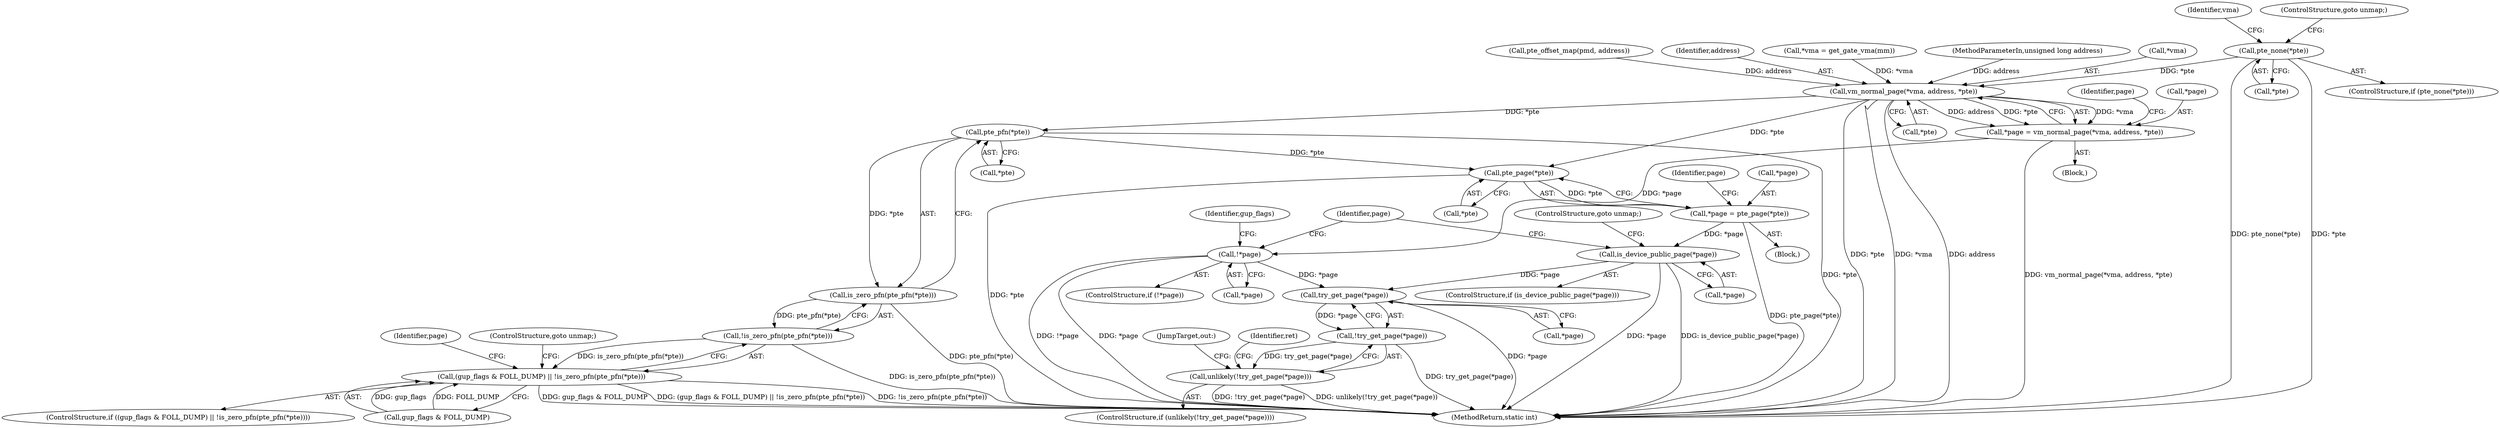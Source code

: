 digraph "0_linux_6b3a707736301c2128ca85ce85fb13f60b5e350a_6@pointer" {
"1000185" [label="(Call,pte_none(*pte))"];
"1000201" [label="(Call,vm_normal_page(*vma, address, *pte))"];
"1000198" [label="(Call,*page = vm_normal_page(*vma, address, *pte))"];
"1000208" [label="(Call,!*page)"];
"1000237" [label="(Call,try_get_page(*page))"];
"1000236" [label="(Call,!try_get_page(*page))"];
"1000235" [label="(Call,unlikely(!try_get_page(*page)))"];
"1000219" [label="(Call,pte_pfn(*pte))"];
"1000218" [label="(Call,is_zero_pfn(pte_pfn(*pte)))"];
"1000217" [label="(Call,!is_zero_pfn(pte_pfn(*pte)))"];
"1000213" [label="(Call,(gup_flags & FOLL_DUMP) || !is_zero_pfn(pte_pfn(*pte)))"];
"1000226" [label="(Call,pte_page(*pte))"];
"1000223" [label="(Call,*page = pte_page(*pte))"];
"1000230" [label="(Call,is_device_public_page(*page))"];
"1000226" [label="(Call,pte_page(*pte))"];
"1000236" [label="(Call,!try_get_page(*page))"];
"1000186" [label="(Call,*pte)"];
"1000230" [label="(Call,is_device_public_page(*page))"];
"1000222" [label="(ControlStructure,goto unmap;)"];
"1000208" [label="(Call,!*page)"];
"1000181" [label="(Call,pte_offset_map(pmd, address))"];
"1000205" [label="(Call,*pte)"];
"1000217" [label="(Call,!is_zero_pfn(pte_pfn(*pte)))"];
"1000184" [label="(ControlStructure,if (pte_none(*pte)))"];
"1000231" [label="(Call,*page)"];
"1000191" [label="(Identifier,vma)"];
"1000210" [label="(Identifier,page)"];
"1000235" [label="(Call,unlikely(!try_get_page(*page)))"];
"1000233" [label="(ControlStructure,goto unmap;)"];
"1000246" [label="(JumpTarget,out:)"];
"1000213" [label="(Call,(gup_flags & FOLL_DUMP) || !is_zero_pfn(pte_pfn(*pte)))"];
"1000204" [label="(Identifier,address)"];
"1000215" [label="(Identifier,gup_flags)"];
"1000185" [label="(Call,pte_none(*pte))"];
"1000212" [label="(ControlStructure,if ((gup_flags & FOLL_DUMP) || !is_zero_pfn(pte_pfn(*pte))))"];
"1000229" [label="(ControlStructure,if (is_device_public_page(*page)))"];
"1000225" [label="(Identifier,page)"];
"1000209" [label="(Call,*page)"];
"1000189" [label="(Call,*vma = get_gate_vma(mm))"];
"1000220" [label="(Call,*pte)"];
"1000207" [label="(ControlStructure,if (!*page))"];
"1000223" [label="(Call,*page = pte_page(*pte))"];
"1000198" [label="(Call,*page = vm_normal_page(*vma, address, *pte))"];
"1000104" [label="(MethodParameterIn,unsigned long address)"];
"1000239" [label="(Identifier,page)"];
"1000238" [label="(Call,*page)"];
"1000242" [label="(Identifier,ret)"];
"1000199" [label="(Call,*page)"];
"1000108" [label="(Block,)"];
"1000234" [label="(ControlStructure,if (unlikely(!try_get_page(*page))))"];
"1000232" [label="(Identifier,page)"];
"1000237" [label="(Call,try_get_page(*page))"];
"1000202" [label="(Call,*vma)"];
"1000188" [label="(ControlStructure,goto unmap;)"];
"1000219" [label="(Call,pte_pfn(*pte))"];
"1000201" [label="(Call,vm_normal_page(*vma, address, *pte))"];
"1000224" [label="(Call,*page)"];
"1000218" [label="(Call,is_zero_pfn(pte_pfn(*pte)))"];
"1000211" [label="(Block,)"];
"1000214" [label="(Call,gup_flags & FOLL_DUMP)"];
"1000227" [label="(Call,*pte)"];
"1000255" [label="(MethodReturn,static int)"];
"1000185" -> "1000184"  [label="AST: "];
"1000185" -> "1000186"  [label="CFG: "];
"1000186" -> "1000185"  [label="AST: "];
"1000188" -> "1000185"  [label="CFG: "];
"1000191" -> "1000185"  [label="CFG: "];
"1000185" -> "1000255"  [label="DDG: pte_none(*pte)"];
"1000185" -> "1000255"  [label="DDG: *pte"];
"1000185" -> "1000201"  [label="DDG: *pte"];
"1000201" -> "1000198"  [label="AST: "];
"1000201" -> "1000205"  [label="CFG: "];
"1000202" -> "1000201"  [label="AST: "];
"1000204" -> "1000201"  [label="AST: "];
"1000205" -> "1000201"  [label="AST: "];
"1000198" -> "1000201"  [label="CFG: "];
"1000201" -> "1000255"  [label="DDG: *pte"];
"1000201" -> "1000255"  [label="DDG: *vma"];
"1000201" -> "1000255"  [label="DDG: address"];
"1000201" -> "1000198"  [label="DDG: *vma"];
"1000201" -> "1000198"  [label="DDG: address"];
"1000201" -> "1000198"  [label="DDG: *pte"];
"1000189" -> "1000201"  [label="DDG: *vma"];
"1000181" -> "1000201"  [label="DDG: address"];
"1000104" -> "1000201"  [label="DDG: address"];
"1000201" -> "1000219"  [label="DDG: *pte"];
"1000201" -> "1000226"  [label="DDG: *pte"];
"1000198" -> "1000108"  [label="AST: "];
"1000199" -> "1000198"  [label="AST: "];
"1000210" -> "1000198"  [label="CFG: "];
"1000198" -> "1000255"  [label="DDG: vm_normal_page(*vma, address, *pte)"];
"1000198" -> "1000208"  [label="DDG: *page"];
"1000208" -> "1000207"  [label="AST: "];
"1000208" -> "1000209"  [label="CFG: "];
"1000209" -> "1000208"  [label="AST: "];
"1000215" -> "1000208"  [label="CFG: "];
"1000239" -> "1000208"  [label="CFG: "];
"1000208" -> "1000255"  [label="DDG: *page"];
"1000208" -> "1000255"  [label="DDG: !*page"];
"1000208" -> "1000237"  [label="DDG: *page"];
"1000237" -> "1000236"  [label="AST: "];
"1000237" -> "1000238"  [label="CFG: "];
"1000238" -> "1000237"  [label="AST: "];
"1000236" -> "1000237"  [label="CFG: "];
"1000237" -> "1000255"  [label="DDG: *page"];
"1000237" -> "1000236"  [label="DDG: *page"];
"1000230" -> "1000237"  [label="DDG: *page"];
"1000236" -> "1000235"  [label="AST: "];
"1000235" -> "1000236"  [label="CFG: "];
"1000236" -> "1000255"  [label="DDG: try_get_page(*page)"];
"1000236" -> "1000235"  [label="DDG: try_get_page(*page)"];
"1000235" -> "1000234"  [label="AST: "];
"1000242" -> "1000235"  [label="CFG: "];
"1000246" -> "1000235"  [label="CFG: "];
"1000235" -> "1000255"  [label="DDG: !try_get_page(*page)"];
"1000235" -> "1000255"  [label="DDG: unlikely(!try_get_page(*page))"];
"1000219" -> "1000218"  [label="AST: "];
"1000219" -> "1000220"  [label="CFG: "];
"1000220" -> "1000219"  [label="AST: "];
"1000218" -> "1000219"  [label="CFG: "];
"1000219" -> "1000255"  [label="DDG: *pte"];
"1000219" -> "1000218"  [label="DDG: *pte"];
"1000219" -> "1000226"  [label="DDG: *pte"];
"1000218" -> "1000217"  [label="AST: "];
"1000217" -> "1000218"  [label="CFG: "];
"1000218" -> "1000255"  [label="DDG: pte_pfn(*pte)"];
"1000218" -> "1000217"  [label="DDG: pte_pfn(*pte)"];
"1000217" -> "1000213"  [label="AST: "];
"1000213" -> "1000217"  [label="CFG: "];
"1000217" -> "1000255"  [label="DDG: is_zero_pfn(pte_pfn(*pte))"];
"1000217" -> "1000213"  [label="DDG: is_zero_pfn(pte_pfn(*pte))"];
"1000213" -> "1000212"  [label="AST: "];
"1000213" -> "1000214"  [label="CFG: "];
"1000214" -> "1000213"  [label="AST: "];
"1000222" -> "1000213"  [label="CFG: "];
"1000225" -> "1000213"  [label="CFG: "];
"1000213" -> "1000255"  [label="DDG: !is_zero_pfn(pte_pfn(*pte))"];
"1000213" -> "1000255"  [label="DDG: gup_flags & FOLL_DUMP"];
"1000213" -> "1000255"  [label="DDG: (gup_flags & FOLL_DUMP) || !is_zero_pfn(pte_pfn(*pte))"];
"1000214" -> "1000213"  [label="DDG: gup_flags"];
"1000214" -> "1000213"  [label="DDG: FOLL_DUMP"];
"1000226" -> "1000223"  [label="AST: "];
"1000226" -> "1000227"  [label="CFG: "];
"1000227" -> "1000226"  [label="AST: "];
"1000223" -> "1000226"  [label="CFG: "];
"1000226" -> "1000255"  [label="DDG: *pte"];
"1000226" -> "1000223"  [label="DDG: *pte"];
"1000223" -> "1000211"  [label="AST: "];
"1000224" -> "1000223"  [label="AST: "];
"1000232" -> "1000223"  [label="CFG: "];
"1000223" -> "1000255"  [label="DDG: pte_page(*pte)"];
"1000223" -> "1000230"  [label="DDG: *page"];
"1000230" -> "1000229"  [label="AST: "];
"1000230" -> "1000231"  [label="CFG: "];
"1000231" -> "1000230"  [label="AST: "];
"1000233" -> "1000230"  [label="CFG: "];
"1000239" -> "1000230"  [label="CFG: "];
"1000230" -> "1000255"  [label="DDG: *page"];
"1000230" -> "1000255"  [label="DDG: is_device_public_page(*page)"];
}
